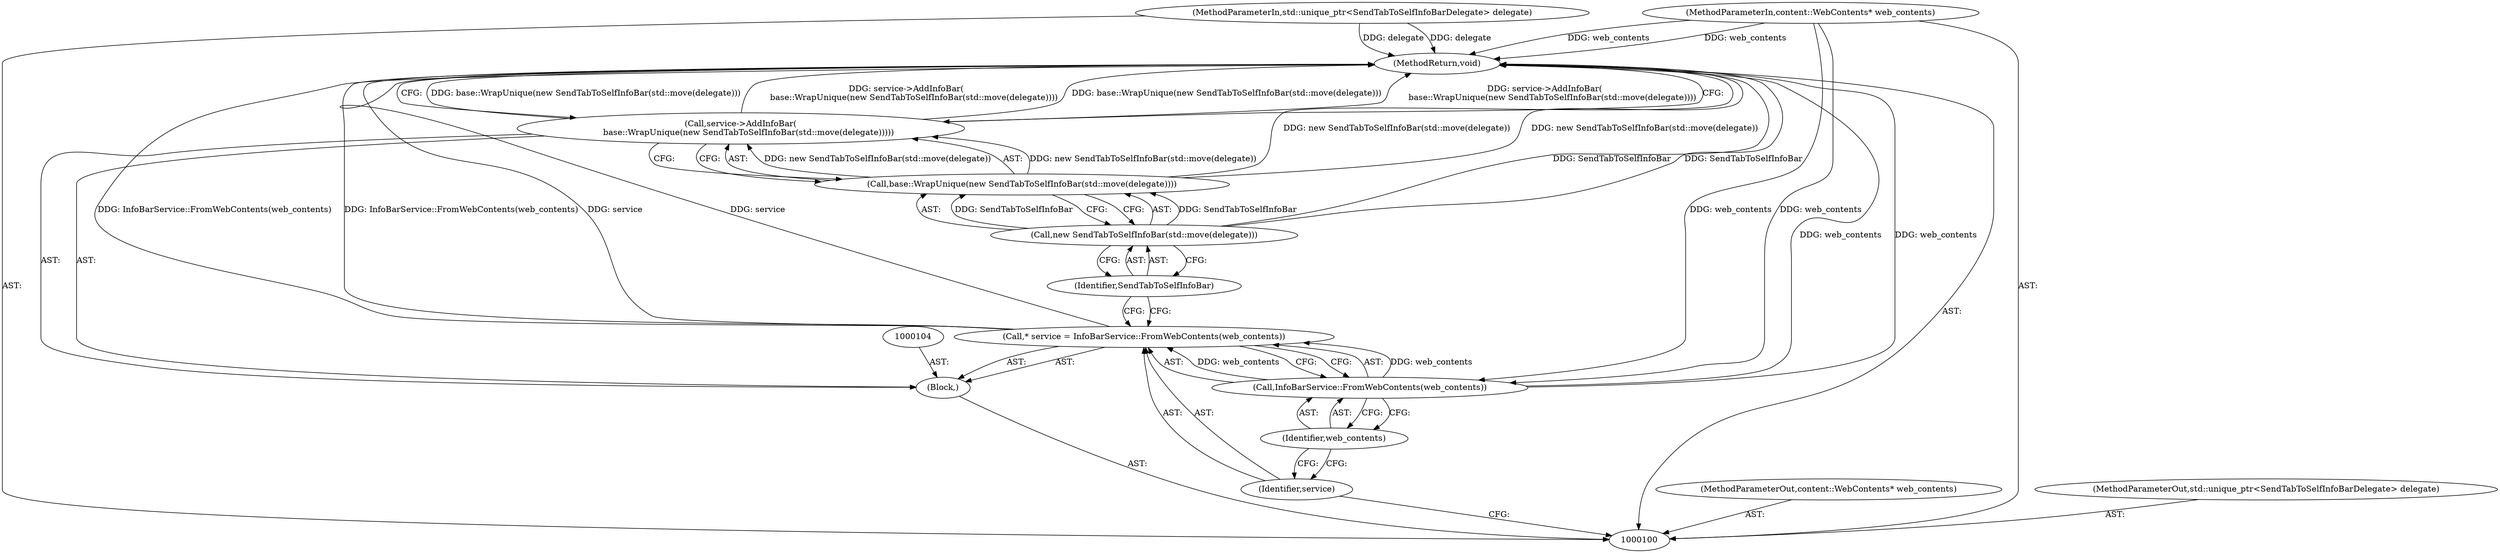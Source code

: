 digraph "0_Chrome_2a1d9fff62718d7175bf47c7903dda127ee0228c" {
"1000113" [label="(MethodReturn,void)"];
"1000101" [label="(MethodParameterIn,content::WebContents* web_contents)"];
"1000141" [label="(MethodParameterOut,content::WebContents* web_contents)"];
"1000102" [label="(MethodParameterIn,std::unique_ptr<SendTabToSelfInfoBarDelegate> delegate)"];
"1000142" [label="(MethodParameterOut,std::unique_ptr<SendTabToSelfInfoBarDelegate> delegate)"];
"1000103" [label="(Block,)"];
"1000105" [label="(Call,* service = InfoBarService::FromWebContents(web_contents))"];
"1000106" [label="(Identifier,service)"];
"1000107" [label="(Call,InfoBarService::FromWebContents(web_contents))"];
"1000108" [label="(Identifier,web_contents)"];
"1000109" [label="(Call,service->AddInfoBar(\n      base::WrapUnique(new SendTabToSelfInfoBar(std::move(delegate)))))"];
"1000111" [label="(Call,new SendTabToSelfInfoBar(std::move(delegate)))"];
"1000112" [label="(Identifier,SendTabToSelfInfoBar)"];
"1000110" [label="(Call,base::WrapUnique(new SendTabToSelfInfoBar(std::move(delegate))))"];
"1000113" -> "1000100"  [label="AST: "];
"1000113" -> "1000109"  [label="CFG: "];
"1000107" -> "1000113"  [label="DDG: web_contents"];
"1000105" -> "1000113"  [label="DDG: InfoBarService::FromWebContents(web_contents)"];
"1000105" -> "1000113"  [label="DDG: service"];
"1000110" -> "1000113"  [label="DDG: new SendTabToSelfInfoBar(std::move(delegate))"];
"1000102" -> "1000113"  [label="DDG: delegate"];
"1000111" -> "1000113"  [label="DDG: SendTabToSelfInfoBar"];
"1000101" -> "1000113"  [label="DDG: web_contents"];
"1000109" -> "1000113"  [label="DDG: base::WrapUnique(new SendTabToSelfInfoBar(std::move(delegate)))"];
"1000109" -> "1000113"  [label="DDG: service->AddInfoBar(\n      base::WrapUnique(new SendTabToSelfInfoBar(std::move(delegate))))"];
"1000101" -> "1000100"  [label="AST: "];
"1000101" -> "1000113"  [label="DDG: web_contents"];
"1000101" -> "1000107"  [label="DDG: web_contents"];
"1000141" -> "1000100"  [label="AST: "];
"1000102" -> "1000100"  [label="AST: "];
"1000102" -> "1000113"  [label="DDG: delegate"];
"1000142" -> "1000100"  [label="AST: "];
"1000103" -> "1000100"  [label="AST: "];
"1000104" -> "1000103"  [label="AST: "];
"1000105" -> "1000103"  [label="AST: "];
"1000109" -> "1000103"  [label="AST: "];
"1000105" -> "1000103"  [label="AST: "];
"1000105" -> "1000107"  [label="CFG: "];
"1000106" -> "1000105"  [label="AST: "];
"1000107" -> "1000105"  [label="AST: "];
"1000112" -> "1000105"  [label="CFG: "];
"1000105" -> "1000113"  [label="DDG: InfoBarService::FromWebContents(web_contents)"];
"1000105" -> "1000113"  [label="DDG: service"];
"1000107" -> "1000105"  [label="DDG: web_contents"];
"1000106" -> "1000105"  [label="AST: "];
"1000106" -> "1000100"  [label="CFG: "];
"1000108" -> "1000106"  [label="CFG: "];
"1000107" -> "1000105"  [label="AST: "];
"1000107" -> "1000108"  [label="CFG: "];
"1000108" -> "1000107"  [label="AST: "];
"1000105" -> "1000107"  [label="CFG: "];
"1000107" -> "1000113"  [label="DDG: web_contents"];
"1000107" -> "1000105"  [label="DDG: web_contents"];
"1000101" -> "1000107"  [label="DDG: web_contents"];
"1000108" -> "1000107"  [label="AST: "];
"1000108" -> "1000106"  [label="CFG: "];
"1000107" -> "1000108"  [label="CFG: "];
"1000109" -> "1000103"  [label="AST: "];
"1000109" -> "1000110"  [label="CFG: "];
"1000110" -> "1000109"  [label="AST: "];
"1000113" -> "1000109"  [label="CFG: "];
"1000109" -> "1000113"  [label="DDG: base::WrapUnique(new SendTabToSelfInfoBar(std::move(delegate)))"];
"1000109" -> "1000113"  [label="DDG: service->AddInfoBar(\n      base::WrapUnique(new SendTabToSelfInfoBar(std::move(delegate))))"];
"1000110" -> "1000109"  [label="DDG: new SendTabToSelfInfoBar(std::move(delegate))"];
"1000111" -> "1000110"  [label="AST: "];
"1000111" -> "1000112"  [label="CFG: "];
"1000112" -> "1000111"  [label="AST: "];
"1000110" -> "1000111"  [label="CFG: "];
"1000111" -> "1000113"  [label="DDG: SendTabToSelfInfoBar"];
"1000111" -> "1000110"  [label="DDG: SendTabToSelfInfoBar"];
"1000112" -> "1000111"  [label="AST: "];
"1000112" -> "1000105"  [label="CFG: "];
"1000111" -> "1000112"  [label="CFG: "];
"1000110" -> "1000109"  [label="AST: "];
"1000110" -> "1000111"  [label="CFG: "];
"1000111" -> "1000110"  [label="AST: "];
"1000109" -> "1000110"  [label="CFG: "];
"1000110" -> "1000113"  [label="DDG: new SendTabToSelfInfoBar(std::move(delegate))"];
"1000110" -> "1000109"  [label="DDG: new SendTabToSelfInfoBar(std::move(delegate))"];
"1000111" -> "1000110"  [label="DDG: SendTabToSelfInfoBar"];
}
